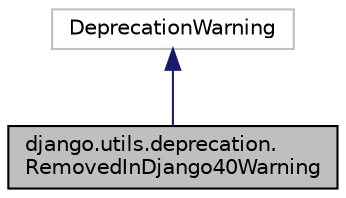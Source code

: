digraph "django.utils.deprecation.RemovedInDjango40Warning"
{
 // LATEX_PDF_SIZE
  edge [fontname="Helvetica",fontsize="10",labelfontname="Helvetica",labelfontsize="10"];
  node [fontname="Helvetica",fontsize="10",shape=record];
  Node1 [label="django.utils.deprecation.\lRemovedInDjango40Warning",height=0.2,width=0.4,color="black", fillcolor="grey75", style="filled", fontcolor="black",tooltip=" "];
  Node2 -> Node1 [dir="back",color="midnightblue",fontsize="10",style="solid"];
  Node2 [label="DeprecationWarning",height=0.2,width=0.4,color="grey75", fillcolor="white", style="filled",tooltip=" "];
}
